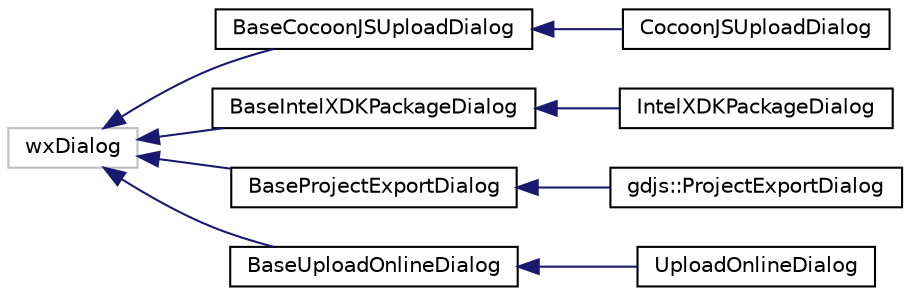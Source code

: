 digraph "Graphical Class Hierarchy"
{
  edge [fontname="Helvetica",fontsize="10",labelfontname="Helvetica",labelfontsize="10"];
  node [fontname="Helvetica",fontsize="10",shape=record];
  rankdir="LR";
  Node1 [label="wxDialog",height=0.2,width=0.4,color="grey75", fillcolor="white", style="filled"];
  Node1 -> Node2 [dir="back",color="midnightblue",fontsize="10",style="solid",fontname="Helvetica"];
  Node2 [label="BaseCocoonJSUploadDialog",height=0.2,width=0.4,color="black", fillcolor="white", style="filled",URL="$d2/d0d/class_base_cocoon_j_s_upload_dialog.html"];
  Node2 -> Node3 [dir="back",color="midnightblue",fontsize="10",style="solid",fontname="Helvetica"];
  Node3 [label="CocoonJSUploadDialog",height=0.2,width=0.4,color="black", fillcolor="white", style="filled",URL="$dd/d72/class_cocoon_j_s_upload_dialog.html",tooltip="Dialog used to explain how to use CocoonJS. "];
  Node1 -> Node4 [dir="back",color="midnightblue",fontsize="10",style="solid",fontname="Helvetica"];
  Node4 [label="BaseIntelXDKPackageDialog",height=0.2,width=0.4,color="black", fillcolor="white", style="filled",URL="$d9/db5/class_base_intel_x_d_k_package_dialog.html"];
  Node4 -> Node5 [dir="back",color="midnightblue",fontsize="10",style="solid",fontname="Helvetica"];
  Node5 [label="IntelXDKPackageDialog",height=0.2,width=0.4,color="black", fillcolor="white", style="filled",URL="$d1/d8d/class_intel_x_d_k_package_dialog.html"];
  Node1 -> Node6 [dir="back",color="midnightblue",fontsize="10",style="solid",fontname="Helvetica"];
  Node6 [label="BaseProjectExportDialog",height=0.2,width=0.4,color="black", fillcolor="white", style="filled",URL="$d5/dce/class_base_project_export_dialog.html"];
  Node6 -> Node7 [dir="back",color="midnightblue",fontsize="10",style="solid",fontname="Helvetica"];
  Node7 [label="gdjs::ProjectExportDialog",height=0.2,width=0.4,color="black", fillcolor="white", style="filled",URL="$d2/d4d/classgdjs_1_1_project_export_dialog.html",tooltip="Dialogs shown to setup the export of a project. "];
  Node1 -> Node8 [dir="back",color="midnightblue",fontsize="10",style="solid",fontname="Helvetica"];
  Node8 [label="BaseUploadOnlineDialog",height=0.2,width=0.4,color="black", fillcolor="white", style="filled",URL="$d3/ded/class_base_upload_online_dialog.html"];
  Node8 -> Node9 [dir="back",color="midnightblue",fontsize="10",style="solid",fontname="Helvetica"];
  Node9 [label="UploadOnlineDialog",height=0.2,width=0.4,color="black", fillcolor="white", style="filled",URL="$df/d9d/class_upload_online_dialog.html",tooltip="Dialog used to upload a game to www.gamedevshare.com. "];
}

